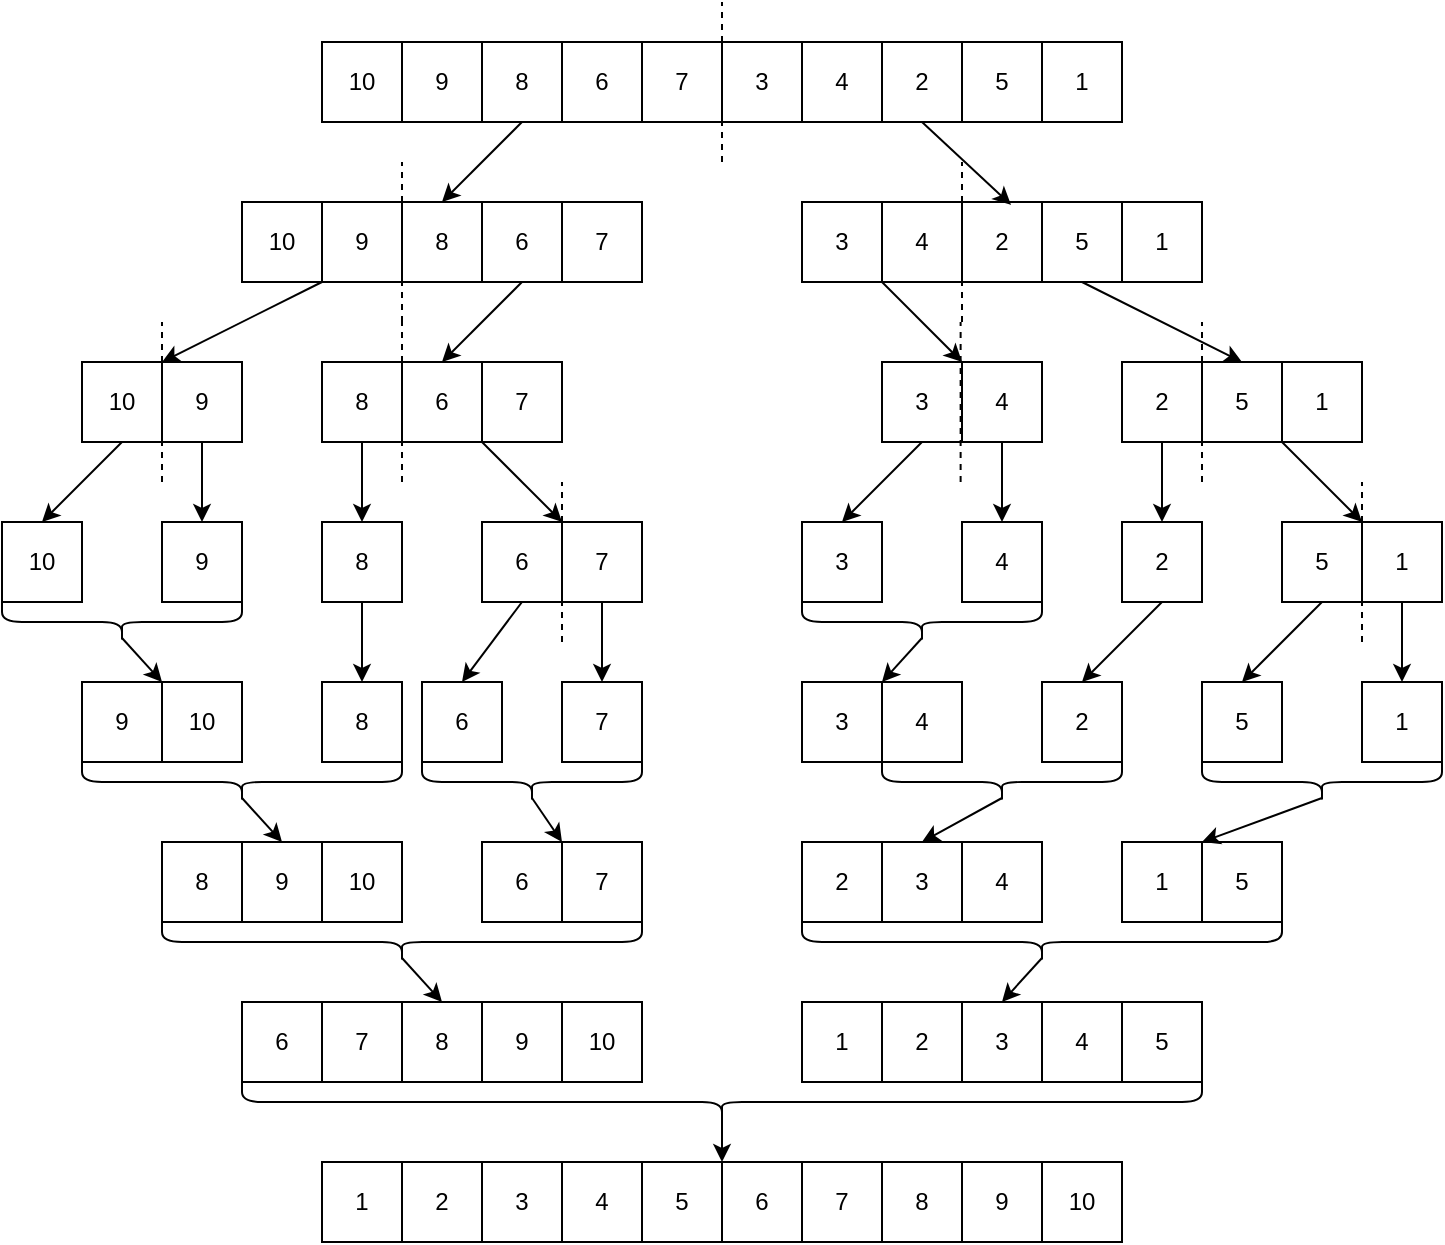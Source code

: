 <mxfile version="13.0.3" type="device"><diagram id="tzaGd4ZyYQ6SqZQi0PEr" name="Page-1"><mxGraphModel dx="981" dy="582" grid="1" gridSize="10" guides="1" tooltips="1" connect="1" arrows="1" fold="1" page="1" pageScale="1" pageWidth="827" pageHeight="1169" math="0" shadow="0"><root><mxCell id="0"/><mxCell id="1" parent="0"/><mxCell id="45eYmFGfq2rXtfIYIfGa-2" value="10" style="whiteSpace=wrap;html=1;aspect=fixed;" vertex="1" parent="1"><mxGeometry x="200" y="40" width="40" height="40" as="geometry"/></mxCell><mxCell id="45eYmFGfq2rXtfIYIfGa-3" value="9" style="whiteSpace=wrap;html=1;aspect=fixed;" vertex="1" parent="1"><mxGeometry x="240" y="40" width="40" height="40" as="geometry"/></mxCell><mxCell id="45eYmFGfq2rXtfIYIfGa-4" value="8" style="whiteSpace=wrap;html=1;aspect=fixed;" vertex="1" parent="1"><mxGeometry x="280" y="40" width="40" height="40" as="geometry"/></mxCell><mxCell id="45eYmFGfq2rXtfIYIfGa-5" value="6" style="whiteSpace=wrap;html=1;aspect=fixed;" vertex="1" parent="1"><mxGeometry x="320" y="40" width="40" height="40" as="geometry"/></mxCell><mxCell id="45eYmFGfq2rXtfIYIfGa-6" value="7" style="whiteSpace=wrap;html=1;aspect=fixed;" vertex="1" parent="1"><mxGeometry x="360" y="40" width="40" height="40" as="geometry"/></mxCell><mxCell id="45eYmFGfq2rXtfIYIfGa-7" value="3" style="whiteSpace=wrap;html=1;aspect=fixed;" vertex="1" parent="1"><mxGeometry x="400" y="40" width="40" height="40" as="geometry"/></mxCell><mxCell id="45eYmFGfq2rXtfIYIfGa-8" value="4" style="whiteSpace=wrap;html=1;aspect=fixed;" vertex="1" parent="1"><mxGeometry x="440" y="40" width="40" height="40" as="geometry"/></mxCell><mxCell id="45eYmFGfq2rXtfIYIfGa-9" value="2" style="whiteSpace=wrap;html=1;aspect=fixed;" vertex="1" parent="1"><mxGeometry x="480" y="40" width="40" height="40" as="geometry"/></mxCell><mxCell id="45eYmFGfq2rXtfIYIfGa-10" value="5" style="whiteSpace=wrap;html=1;aspect=fixed;" vertex="1" parent="1"><mxGeometry x="520" y="40" width="40" height="40" as="geometry"/></mxCell><mxCell id="45eYmFGfq2rXtfIYIfGa-11" value="1" style="whiteSpace=wrap;html=1;aspect=fixed;" vertex="1" parent="1"><mxGeometry x="560" y="40" width="40" height="40" as="geometry"/></mxCell><mxCell id="45eYmFGfq2rXtfIYIfGa-12" value="" style="endArrow=none;dashed=1;html=1;" edge="1" parent="1"><mxGeometry width="50" height="50" relative="1" as="geometry"><mxPoint x="400" y="100" as="sourcePoint"/><mxPoint x="400" y="20" as="targetPoint"/></mxGeometry></mxCell><mxCell id="45eYmFGfq2rXtfIYIfGa-13" value="10" style="whiteSpace=wrap;html=1;aspect=fixed;" vertex="1" parent="1"><mxGeometry x="160" y="120" width="40" height="40" as="geometry"/></mxCell><mxCell id="45eYmFGfq2rXtfIYIfGa-14" value="9" style="whiteSpace=wrap;html=1;aspect=fixed;" vertex="1" parent="1"><mxGeometry x="200" y="120" width="40" height="40" as="geometry"/></mxCell><mxCell id="45eYmFGfq2rXtfIYIfGa-15" value="8" style="whiteSpace=wrap;html=1;aspect=fixed;" vertex="1" parent="1"><mxGeometry x="240" y="120" width="40" height="40" as="geometry"/></mxCell><mxCell id="45eYmFGfq2rXtfIYIfGa-16" value="6" style="whiteSpace=wrap;html=1;aspect=fixed;" vertex="1" parent="1"><mxGeometry x="280" y="120" width="40" height="40" as="geometry"/></mxCell><mxCell id="45eYmFGfq2rXtfIYIfGa-17" value="7" style="whiteSpace=wrap;html=1;aspect=fixed;" vertex="1" parent="1"><mxGeometry x="320" y="120" width="40" height="40" as="geometry"/></mxCell><mxCell id="45eYmFGfq2rXtfIYIfGa-18" value="3" style="whiteSpace=wrap;html=1;aspect=fixed;" vertex="1" parent="1"><mxGeometry x="440" y="120" width="40" height="40" as="geometry"/></mxCell><mxCell id="45eYmFGfq2rXtfIYIfGa-19" value="4" style="whiteSpace=wrap;html=1;aspect=fixed;" vertex="1" parent="1"><mxGeometry x="480" y="120" width="40" height="40" as="geometry"/></mxCell><mxCell id="45eYmFGfq2rXtfIYIfGa-20" value="2" style="whiteSpace=wrap;html=1;aspect=fixed;" vertex="1" parent="1"><mxGeometry x="520" y="120" width="40" height="40" as="geometry"/></mxCell><mxCell id="45eYmFGfq2rXtfIYIfGa-21" value="5" style="whiteSpace=wrap;html=1;aspect=fixed;" vertex="1" parent="1"><mxGeometry x="560" y="120" width="40" height="40" as="geometry"/></mxCell><mxCell id="45eYmFGfq2rXtfIYIfGa-22" value="1" style="whiteSpace=wrap;html=1;aspect=fixed;" vertex="1" parent="1"><mxGeometry x="600" y="120" width="40" height="40" as="geometry"/></mxCell><mxCell id="45eYmFGfq2rXtfIYIfGa-25" value="" style="endArrow=classic;html=1;exitX=0.5;exitY=1;exitDx=0;exitDy=0;entryX=0.5;entryY=0;entryDx=0;entryDy=0;" edge="1" parent="1" source="45eYmFGfq2rXtfIYIfGa-4" target="45eYmFGfq2rXtfIYIfGa-15"><mxGeometry width="50" height="50" relative="1" as="geometry"><mxPoint x="390" y="260" as="sourcePoint"/><mxPoint x="440" y="210" as="targetPoint"/></mxGeometry></mxCell><mxCell id="45eYmFGfq2rXtfIYIfGa-26" value="" style="endArrow=classic;html=1;exitX=0.5;exitY=1;exitDx=0;exitDy=0;entryX=0.613;entryY=0.036;entryDx=0;entryDy=0;entryPerimeter=0;" edge="1" parent="1" source="45eYmFGfq2rXtfIYIfGa-9" target="45eYmFGfq2rXtfIYIfGa-20"><mxGeometry width="50" height="50" relative="1" as="geometry"><mxPoint x="310" y="90" as="sourcePoint"/><mxPoint x="270" y="130" as="targetPoint"/></mxGeometry></mxCell><mxCell id="45eYmFGfq2rXtfIYIfGa-27" value="" style="endArrow=none;dashed=1;html=1;" edge="1" parent="1"><mxGeometry width="50" height="50" relative="1" as="geometry"><mxPoint x="240" y="180" as="sourcePoint"/><mxPoint x="240" y="100" as="targetPoint"/></mxGeometry></mxCell><mxCell id="45eYmFGfq2rXtfIYIfGa-28" value="" style="endArrow=none;dashed=1;html=1;" edge="1" parent="1"><mxGeometry width="50" height="50" relative="1" as="geometry"><mxPoint x="520" y="180" as="sourcePoint"/><mxPoint x="520" y="100" as="targetPoint"/></mxGeometry></mxCell><mxCell id="45eYmFGfq2rXtfIYIfGa-29" value="10" style="whiteSpace=wrap;html=1;aspect=fixed;" vertex="1" parent="1"><mxGeometry x="80" y="200" width="40" height="40" as="geometry"/></mxCell><mxCell id="45eYmFGfq2rXtfIYIfGa-30" value="9" style="whiteSpace=wrap;html=1;aspect=fixed;" vertex="1" parent="1"><mxGeometry x="120" y="200" width="40" height="40" as="geometry"/></mxCell><mxCell id="45eYmFGfq2rXtfIYIfGa-31" value="8" style="whiteSpace=wrap;html=1;aspect=fixed;" vertex="1" parent="1"><mxGeometry x="200" y="200" width="40" height="40" as="geometry"/></mxCell><mxCell id="45eYmFGfq2rXtfIYIfGa-32" value="6" style="whiteSpace=wrap;html=1;aspect=fixed;" vertex="1" parent="1"><mxGeometry x="240" y="200" width="40" height="40" as="geometry"/></mxCell><mxCell id="45eYmFGfq2rXtfIYIfGa-33" value="7" style="whiteSpace=wrap;html=1;aspect=fixed;" vertex="1" parent="1"><mxGeometry x="280" y="200" width="40" height="40" as="geometry"/></mxCell><mxCell id="45eYmFGfq2rXtfIYIfGa-34" value="2" style="whiteSpace=wrap;html=1;aspect=fixed;" vertex="1" parent="1"><mxGeometry x="600" y="200" width="40" height="40" as="geometry"/></mxCell><mxCell id="45eYmFGfq2rXtfIYIfGa-35" value="5" style="whiteSpace=wrap;html=1;aspect=fixed;" vertex="1" parent="1"><mxGeometry x="640" y="200" width="40" height="40" as="geometry"/></mxCell><mxCell id="45eYmFGfq2rXtfIYIfGa-36" value="1" style="whiteSpace=wrap;html=1;aspect=fixed;" vertex="1" parent="1"><mxGeometry x="680" y="200" width="40" height="40" as="geometry"/></mxCell><mxCell id="45eYmFGfq2rXtfIYIfGa-37" value="3" style="whiteSpace=wrap;html=1;aspect=fixed;" vertex="1" parent="1"><mxGeometry x="480" y="200" width="40" height="40" as="geometry"/></mxCell><mxCell id="45eYmFGfq2rXtfIYIfGa-38" value="4" style="whiteSpace=wrap;html=1;aspect=fixed;" vertex="1" parent="1"><mxGeometry x="520" y="200" width="40" height="40" as="geometry"/></mxCell><mxCell id="45eYmFGfq2rXtfIYIfGa-39" value="" style="endArrow=classic;html=1;exitX=0;exitY=1;exitDx=0;exitDy=0;entryX=0;entryY=0;entryDx=0;entryDy=0;" edge="1" parent="1" source="45eYmFGfq2rXtfIYIfGa-14" target="45eYmFGfq2rXtfIYIfGa-30"><mxGeometry width="50" height="50" relative="1" as="geometry"><mxPoint x="310" y="90" as="sourcePoint"/><mxPoint x="270" y="130" as="targetPoint"/></mxGeometry></mxCell><mxCell id="45eYmFGfq2rXtfIYIfGa-40" value="" style="endArrow=classic;html=1;exitX=0.5;exitY=1;exitDx=0;exitDy=0;entryX=0.5;entryY=0;entryDx=0;entryDy=0;" edge="1" parent="1" source="45eYmFGfq2rXtfIYIfGa-16" target="45eYmFGfq2rXtfIYIfGa-32"><mxGeometry width="50" height="50" relative="1" as="geometry"><mxPoint x="320" y="100" as="sourcePoint"/><mxPoint x="280" y="140" as="targetPoint"/></mxGeometry></mxCell><mxCell id="45eYmFGfq2rXtfIYIfGa-41" value="" style="endArrow=classic;html=1;exitX=1;exitY=1;exitDx=0;exitDy=0;entryX=0;entryY=0;entryDx=0;entryDy=0;" edge="1" parent="1" source="45eYmFGfq2rXtfIYIfGa-18" target="45eYmFGfq2rXtfIYIfGa-38"><mxGeometry width="50" height="50" relative="1" as="geometry"><mxPoint x="330" y="110" as="sourcePoint"/><mxPoint x="290" y="150" as="targetPoint"/></mxGeometry></mxCell><mxCell id="45eYmFGfq2rXtfIYIfGa-42" value="" style="endArrow=classic;html=1;exitX=0.5;exitY=1;exitDx=0;exitDy=0;entryX=0.5;entryY=0;entryDx=0;entryDy=0;" edge="1" parent="1" source="45eYmFGfq2rXtfIYIfGa-21" target="45eYmFGfq2rXtfIYIfGa-35"><mxGeometry width="50" height="50" relative="1" as="geometry"><mxPoint x="340" y="120" as="sourcePoint"/><mxPoint x="300" y="160" as="targetPoint"/></mxGeometry></mxCell><mxCell id="45eYmFGfq2rXtfIYIfGa-43" value="" style="endArrow=none;dashed=1;html=1;" edge="1" parent="1"><mxGeometry width="50" height="50" relative="1" as="geometry"><mxPoint x="120" y="260.0" as="sourcePoint"/><mxPoint x="120" y="180" as="targetPoint"/></mxGeometry></mxCell><mxCell id="45eYmFGfq2rXtfIYIfGa-44" value="" style="endArrow=none;dashed=1;html=1;" edge="1" parent="1"><mxGeometry width="50" height="50" relative="1" as="geometry"><mxPoint x="240" y="260.0" as="sourcePoint"/><mxPoint x="240" y="180" as="targetPoint"/></mxGeometry></mxCell><mxCell id="45eYmFGfq2rXtfIYIfGa-45" value="" style="endArrow=none;dashed=1;html=1;" edge="1" parent="1"><mxGeometry width="50" height="50" relative="1" as="geometry"><mxPoint x="519.31" y="260.0" as="sourcePoint"/><mxPoint x="519.31" y="180" as="targetPoint"/></mxGeometry></mxCell><mxCell id="45eYmFGfq2rXtfIYIfGa-46" value="" style="endArrow=none;dashed=1;html=1;" edge="1" parent="1"><mxGeometry width="50" height="50" relative="1" as="geometry"><mxPoint x="640" y="260.0" as="sourcePoint"/><mxPoint x="640" y="180" as="targetPoint"/></mxGeometry></mxCell><mxCell id="45eYmFGfq2rXtfIYIfGa-47" value="10" style="whiteSpace=wrap;html=1;aspect=fixed;" vertex="1" parent="1"><mxGeometry x="40" y="280" width="40" height="40" as="geometry"/></mxCell><mxCell id="45eYmFGfq2rXtfIYIfGa-48" value="9" style="whiteSpace=wrap;html=1;aspect=fixed;" vertex="1" parent="1"><mxGeometry x="120" y="280" width="40" height="40" as="geometry"/></mxCell><mxCell id="45eYmFGfq2rXtfIYIfGa-49" value="8" style="whiteSpace=wrap;html=1;aspect=fixed;" vertex="1" parent="1"><mxGeometry x="200" y="280" width="40" height="40" as="geometry"/></mxCell><mxCell id="45eYmFGfq2rXtfIYIfGa-50" value="6" style="whiteSpace=wrap;html=1;aspect=fixed;" vertex="1" parent="1"><mxGeometry x="280" y="280" width="40" height="40" as="geometry"/></mxCell><mxCell id="45eYmFGfq2rXtfIYIfGa-51" value="7" style="whiteSpace=wrap;html=1;aspect=fixed;" vertex="1" parent="1"><mxGeometry x="320" y="280" width="40" height="40" as="geometry"/></mxCell><mxCell id="45eYmFGfq2rXtfIYIfGa-52" value="3" style="whiteSpace=wrap;html=1;aspect=fixed;" vertex="1" parent="1"><mxGeometry x="440" y="280" width="40" height="40" as="geometry"/></mxCell><mxCell id="45eYmFGfq2rXtfIYIfGa-53" value="4" style="whiteSpace=wrap;html=1;aspect=fixed;" vertex="1" parent="1"><mxGeometry x="520" y="280" width="40" height="40" as="geometry"/></mxCell><mxCell id="45eYmFGfq2rXtfIYIfGa-54" value="2" style="whiteSpace=wrap;html=1;aspect=fixed;" vertex="1" parent="1"><mxGeometry x="600" y="280" width="40" height="40" as="geometry"/></mxCell><mxCell id="45eYmFGfq2rXtfIYIfGa-55" value="5" style="whiteSpace=wrap;html=1;aspect=fixed;" vertex="1" parent="1"><mxGeometry x="680" y="280" width="40" height="40" as="geometry"/></mxCell><mxCell id="45eYmFGfq2rXtfIYIfGa-56" value="1" style="whiteSpace=wrap;html=1;aspect=fixed;" vertex="1" parent="1"><mxGeometry x="720" y="280" width="40" height="40" as="geometry"/></mxCell><mxCell id="45eYmFGfq2rXtfIYIfGa-57" value="" style="endArrow=classic;html=1;exitX=0.5;exitY=1;exitDx=0;exitDy=0;entryX=0.5;entryY=0;entryDx=0;entryDy=0;" edge="1" parent="1" source="45eYmFGfq2rXtfIYIfGa-29" target="45eYmFGfq2rXtfIYIfGa-47"><mxGeometry width="50" height="50" relative="1" as="geometry"><mxPoint x="210" y="170.0" as="sourcePoint"/><mxPoint x="130" y="210.0" as="targetPoint"/></mxGeometry></mxCell><mxCell id="45eYmFGfq2rXtfIYIfGa-58" value="" style="endArrow=classic;html=1;exitX=0.5;exitY=1;exitDx=0;exitDy=0;entryX=0.5;entryY=0;entryDx=0;entryDy=0;" edge="1" parent="1" source="45eYmFGfq2rXtfIYIfGa-30" target="45eYmFGfq2rXtfIYIfGa-48"><mxGeometry width="50" height="50" relative="1" as="geometry"><mxPoint x="110" y="250.0" as="sourcePoint"/><mxPoint x="70" y="290.0" as="targetPoint"/></mxGeometry></mxCell><mxCell id="45eYmFGfq2rXtfIYIfGa-59" value="" style="endArrow=classic;html=1;exitX=0.5;exitY=1;exitDx=0;exitDy=0;entryX=0.5;entryY=0;entryDx=0;entryDy=0;" edge="1" parent="1" source="45eYmFGfq2rXtfIYIfGa-31" target="45eYmFGfq2rXtfIYIfGa-49"><mxGeometry width="50" height="50" relative="1" as="geometry"><mxPoint x="120" y="260.0" as="sourcePoint"/><mxPoint x="80" y="300.0" as="targetPoint"/></mxGeometry></mxCell><mxCell id="45eYmFGfq2rXtfIYIfGa-60" value="" style="endArrow=classic;html=1;exitX=0;exitY=1;exitDx=0;exitDy=0;entryX=1;entryY=0;entryDx=0;entryDy=0;" edge="1" parent="1" source="45eYmFGfq2rXtfIYIfGa-33" target="45eYmFGfq2rXtfIYIfGa-50"><mxGeometry width="50" height="50" relative="1" as="geometry"><mxPoint x="130" y="270.0" as="sourcePoint"/><mxPoint x="90" y="310.0" as="targetPoint"/></mxGeometry></mxCell><mxCell id="45eYmFGfq2rXtfIYIfGa-61" value="" style="endArrow=classic;html=1;exitX=0.5;exitY=1;exitDx=0;exitDy=0;entryX=0.5;entryY=0;entryDx=0;entryDy=0;" edge="1" parent="1" source="45eYmFGfq2rXtfIYIfGa-37" target="45eYmFGfq2rXtfIYIfGa-52"><mxGeometry width="50" height="50" relative="1" as="geometry"><mxPoint x="140" y="280.0" as="sourcePoint"/><mxPoint x="100" y="320.0" as="targetPoint"/></mxGeometry></mxCell><mxCell id="45eYmFGfq2rXtfIYIfGa-62" value="" style="endArrow=classic;html=1;exitX=0.5;exitY=1;exitDx=0;exitDy=0;entryX=0.5;entryY=0;entryDx=0;entryDy=0;" edge="1" parent="1" source="45eYmFGfq2rXtfIYIfGa-38" target="45eYmFGfq2rXtfIYIfGa-53"><mxGeometry width="50" height="50" relative="1" as="geometry"><mxPoint x="510" y="250.0" as="sourcePoint"/><mxPoint x="510" y="290.0" as="targetPoint"/></mxGeometry></mxCell><mxCell id="45eYmFGfq2rXtfIYIfGa-63" value="" style="endArrow=classic;html=1;exitX=0.5;exitY=1;exitDx=0;exitDy=0;entryX=0.5;entryY=0;entryDx=0;entryDy=0;" edge="1" parent="1" source="45eYmFGfq2rXtfIYIfGa-34" target="45eYmFGfq2rXtfIYIfGa-54"><mxGeometry width="50" height="50" relative="1" as="geometry"><mxPoint x="520" y="260.0" as="sourcePoint"/><mxPoint x="520" y="300.0" as="targetPoint"/></mxGeometry></mxCell><mxCell id="45eYmFGfq2rXtfIYIfGa-64" value="" style="endArrow=classic;html=1;exitX=0;exitY=1;exitDx=0;exitDy=0;entryX=1;entryY=0;entryDx=0;entryDy=0;" edge="1" parent="1" source="45eYmFGfq2rXtfIYIfGa-36" target="45eYmFGfq2rXtfIYIfGa-55"><mxGeometry width="50" height="50" relative="1" as="geometry"><mxPoint x="530" y="270.0" as="sourcePoint"/><mxPoint x="530" y="310.0" as="targetPoint"/></mxGeometry></mxCell><mxCell id="45eYmFGfq2rXtfIYIfGa-65" value="9" style="whiteSpace=wrap;html=1;aspect=fixed;" vertex="1" parent="1"><mxGeometry x="80" y="360" width="40" height="40" as="geometry"/></mxCell><mxCell id="45eYmFGfq2rXtfIYIfGa-66" value="10" style="whiteSpace=wrap;html=1;aspect=fixed;" vertex="1" parent="1"><mxGeometry x="120" y="360" width="40" height="40" as="geometry"/></mxCell><mxCell id="45eYmFGfq2rXtfIYIfGa-67" value="" style="shape=curlyBracket;whiteSpace=wrap;html=1;rounded=1;rotation=-90;" vertex="1" parent="1"><mxGeometry x="90" y="270" width="20" height="120" as="geometry"/></mxCell><mxCell id="45eYmFGfq2rXtfIYIfGa-68" value="" style="endArrow=classic;html=1;exitX=0.1;exitY=0.5;exitDx=0;exitDy=0;entryX=1;entryY=0;entryDx=0;entryDy=0;exitPerimeter=0;" edge="1" parent="1" source="45eYmFGfq2rXtfIYIfGa-67" target="45eYmFGfq2rXtfIYIfGa-65"><mxGeometry width="50" height="50" relative="1" as="geometry"><mxPoint x="110" y="250.0" as="sourcePoint"/><mxPoint x="70" y="290.0" as="targetPoint"/></mxGeometry></mxCell><mxCell id="45eYmFGfq2rXtfIYIfGa-69" value="8" style="whiteSpace=wrap;html=1;aspect=fixed;" vertex="1" parent="1"><mxGeometry x="200" y="360" width="40" height="40" as="geometry"/></mxCell><mxCell id="45eYmFGfq2rXtfIYIfGa-70" value="" style="endArrow=classic;html=1;exitX=0.5;exitY=1;exitDx=0;exitDy=0;entryX=0.5;entryY=0;entryDx=0;entryDy=0;" edge="1" parent="1" source="45eYmFGfq2rXtfIYIfGa-49" target="45eYmFGfq2rXtfIYIfGa-69"><mxGeometry width="50" height="50" relative="1" as="geometry"><mxPoint x="210" y="330.0" as="sourcePoint"/><mxPoint x="210" y="370.0" as="targetPoint"/></mxGeometry></mxCell><mxCell id="45eYmFGfq2rXtfIYIfGa-71" value="" style="endArrow=none;dashed=1;html=1;" edge="1" parent="1"><mxGeometry width="50" height="50" relative="1" as="geometry"><mxPoint x="320" y="340.0" as="sourcePoint"/><mxPoint x="320" y="260.0" as="targetPoint"/></mxGeometry></mxCell><mxCell id="45eYmFGfq2rXtfIYIfGa-72" value="6" style="whiteSpace=wrap;html=1;aspect=fixed;" vertex="1" parent="1"><mxGeometry x="250" y="360" width="40" height="40" as="geometry"/></mxCell><mxCell id="45eYmFGfq2rXtfIYIfGa-73" value="7" style="whiteSpace=wrap;html=1;aspect=fixed;" vertex="1" parent="1"><mxGeometry x="320" y="360" width="40" height="40" as="geometry"/></mxCell><mxCell id="45eYmFGfq2rXtfIYIfGa-74" value="" style="endArrow=classic;html=1;exitX=0.5;exitY=1;exitDx=0;exitDy=0;entryX=0.5;entryY=0;entryDx=0;entryDy=0;" edge="1" parent="1" source="45eYmFGfq2rXtfIYIfGa-50" target="45eYmFGfq2rXtfIYIfGa-72"><mxGeometry width="50" height="50" relative="1" as="geometry"><mxPoint x="290" y="250.0" as="sourcePoint"/><mxPoint x="330" y="290.0" as="targetPoint"/></mxGeometry></mxCell><mxCell id="45eYmFGfq2rXtfIYIfGa-75" value="" style="endArrow=classic;html=1;exitX=0.5;exitY=1;exitDx=0;exitDy=0;entryX=0.5;entryY=0;entryDx=0;entryDy=0;" edge="1" parent="1" source="45eYmFGfq2rXtfIYIfGa-51" target="45eYmFGfq2rXtfIYIfGa-73"><mxGeometry width="50" height="50" relative="1" as="geometry"><mxPoint x="310" y="330.0" as="sourcePoint"/><mxPoint x="280" y="370.0" as="targetPoint"/></mxGeometry></mxCell><mxCell id="45eYmFGfq2rXtfIYIfGa-76" value="" style="endArrow=none;dashed=1;html=1;" edge="1" parent="1"><mxGeometry width="50" height="50" relative="1" as="geometry"><mxPoint x="720" y="340.0" as="sourcePoint"/><mxPoint x="720" y="260.0" as="targetPoint"/></mxGeometry></mxCell><mxCell id="45eYmFGfq2rXtfIYIfGa-77" value="" style="shape=curlyBracket;whiteSpace=wrap;html=1;rounded=1;rotation=-90;" vertex="1" parent="1"><mxGeometry x="150" y="330" width="20" height="160" as="geometry"/></mxCell><mxCell id="45eYmFGfq2rXtfIYIfGa-78" value="8" style="whiteSpace=wrap;html=1;aspect=fixed;" vertex="1" parent="1"><mxGeometry x="120" y="440" width="40" height="40" as="geometry"/></mxCell><mxCell id="45eYmFGfq2rXtfIYIfGa-79" value="9" style="whiteSpace=wrap;html=1;aspect=fixed;" vertex="1" parent="1"><mxGeometry x="160" y="440" width="40" height="40" as="geometry"/></mxCell><mxCell id="45eYmFGfq2rXtfIYIfGa-81" value="10" style="whiteSpace=wrap;html=1;aspect=fixed;" vertex="1" parent="1"><mxGeometry x="200" y="440" width="40" height="40" as="geometry"/></mxCell><mxCell id="45eYmFGfq2rXtfIYIfGa-82" value="" style="shape=curlyBracket;whiteSpace=wrap;html=1;rounded=1;rotation=-90;" vertex="1" parent="1"><mxGeometry x="295" y="355" width="20" height="110" as="geometry"/></mxCell><mxCell id="45eYmFGfq2rXtfIYIfGa-83" value="6" style="whiteSpace=wrap;html=1;aspect=fixed;" vertex="1" parent="1"><mxGeometry x="280" y="440" width="40" height="40" as="geometry"/></mxCell><mxCell id="45eYmFGfq2rXtfIYIfGa-84" value="7" style="whiteSpace=wrap;html=1;aspect=fixed;" vertex="1" parent="1"><mxGeometry x="320" y="440" width="40" height="40" as="geometry"/></mxCell><mxCell id="45eYmFGfq2rXtfIYIfGa-85" value="" style="endArrow=classic;html=1;exitX=0.1;exitY=0.5;exitDx=0;exitDy=0;entryX=0.5;entryY=0;entryDx=0;entryDy=0;exitPerimeter=0;" edge="1" parent="1" source="45eYmFGfq2rXtfIYIfGa-77" target="45eYmFGfq2rXtfIYIfGa-79"><mxGeometry width="50" height="50" relative="1" as="geometry"><mxPoint x="110" y="348.0" as="sourcePoint"/><mxPoint x="130" y="410.0" as="targetPoint"/></mxGeometry></mxCell><mxCell id="45eYmFGfq2rXtfIYIfGa-86" value="" style="endArrow=classic;html=1;exitX=0.1;exitY=0.5;exitDx=0;exitDy=0;entryX=1;entryY=0;entryDx=0;entryDy=0;exitPerimeter=0;" edge="1" parent="1" source="45eYmFGfq2rXtfIYIfGa-82" target="45eYmFGfq2rXtfIYIfGa-83"><mxGeometry width="50" height="50" relative="1" as="geometry"><mxPoint x="170" y="468.0" as="sourcePoint"/><mxPoint x="190" y="530" as="targetPoint"/></mxGeometry></mxCell><mxCell id="45eYmFGfq2rXtfIYIfGa-87" value="" style="shape=curlyBracket;whiteSpace=wrap;html=1;rounded=1;rotation=-90;" vertex="1" parent="1"><mxGeometry x="230" y="370" width="20" height="240" as="geometry"/></mxCell><mxCell id="45eYmFGfq2rXtfIYIfGa-88" value="6" style="whiteSpace=wrap;html=1;aspect=fixed;" vertex="1" parent="1"><mxGeometry x="160" y="520" width="40" height="40" as="geometry"/></mxCell><mxCell id="45eYmFGfq2rXtfIYIfGa-89" value="7" style="whiteSpace=wrap;html=1;aspect=fixed;" vertex="1" parent="1"><mxGeometry x="200" y="520" width="40" height="40" as="geometry"/></mxCell><mxCell id="45eYmFGfq2rXtfIYIfGa-90" value="8" style="whiteSpace=wrap;html=1;aspect=fixed;" vertex="1" parent="1"><mxGeometry x="240" y="520" width="40" height="40" as="geometry"/></mxCell><mxCell id="45eYmFGfq2rXtfIYIfGa-91" value="9" style="whiteSpace=wrap;html=1;aspect=fixed;" vertex="1" parent="1"><mxGeometry x="280" y="520" width="40" height="40" as="geometry"/></mxCell><mxCell id="45eYmFGfq2rXtfIYIfGa-92" value="10" style="whiteSpace=wrap;html=1;aspect=fixed;" vertex="1" parent="1"><mxGeometry x="320" y="520" width="40" height="40" as="geometry"/></mxCell><mxCell id="45eYmFGfq2rXtfIYIfGa-93" value="" style="endArrow=classic;html=1;exitX=0.1;exitY=0.5;exitDx=0;exitDy=0;entryX=0.5;entryY=0;entryDx=0;entryDy=0;exitPerimeter=0;" edge="1" parent="1" source="45eYmFGfq2rXtfIYIfGa-87" target="45eYmFGfq2rXtfIYIfGa-90"><mxGeometry width="50" height="50" relative="1" as="geometry"><mxPoint x="170" y="428.0" as="sourcePoint"/><mxPoint x="190" y="450.0" as="targetPoint"/></mxGeometry></mxCell><mxCell id="45eYmFGfq2rXtfIYIfGa-94" value="1" style="whiteSpace=wrap;html=1;aspect=fixed;" vertex="1" parent="1"><mxGeometry x="720" y="360" width="40" height="40" as="geometry"/></mxCell><mxCell id="45eYmFGfq2rXtfIYIfGa-95" value="5" style="whiteSpace=wrap;html=1;aspect=fixed;" vertex="1" parent="1"><mxGeometry x="640" y="360" width="40" height="40" as="geometry"/></mxCell><mxCell id="45eYmFGfq2rXtfIYIfGa-96" value="" style="endArrow=classic;html=1;exitX=0.5;exitY=1;exitDx=0;exitDy=0;entryX=0.5;entryY=0;entryDx=0;entryDy=0;" edge="1" parent="1" source="45eYmFGfq2rXtfIYIfGa-56" target="45eYmFGfq2rXtfIYIfGa-94"><mxGeometry width="50" height="50" relative="1" as="geometry"><mxPoint x="690" y="250.0" as="sourcePoint"/><mxPoint x="770" y="290.0" as="targetPoint"/></mxGeometry></mxCell><mxCell id="45eYmFGfq2rXtfIYIfGa-97" value="" style="endArrow=classic;html=1;exitX=0.5;exitY=1;exitDx=0;exitDy=0;entryX=0.5;entryY=0;entryDx=0;entryDy=0;" edge="1" parent="1" source="45eYmFGfq2rXtfIYIfGa-55" target="45eYmFGfq2rXtfIYIfGa-95"><mxGeometry width="50" height="50" relative="1" as="geometry"><mxPoint x="790" y="330.0" as="sourcePoint"/><mxPoint x="790" y="370.0" as="targetPoint"/></mxGeometry></mxCell><mxCell id="45eYmFGfq2rXtfIYIfGa-98" value="" style="shape=curlyBracket;whiteSpace=wrap;html=1;rounded=1;rotation=-90;" vertex="1" parent="1"><mxGeometry x="490" y="270" width="20" height="120" as="geometry"/></mxCell><mxCell id="45eYmFGfq2rXtfIYIfGa-99" value="3" style="whiteSpace=wrap;html=1;aspect=fixed;" vertex="1" parent="1"><mxGeometry x="440" y="360" width="40" height="40" as="geometry"/></mxCell><mxCell id="45eYmFGfq2rXtfIYIfGa-100" value="4" style="whiteSpace=wrap;html=1;aspect=fixed;" vertex="1" parent="1"><mxGeometry x="480" y="360" width="40" height="40" as="geometry"/></mxCell><mxCell id="45eYmFGfq2rXtfIYIfGa-101" value="" style="endArrow=classic;html=1;exitX=0.1;exitY=0.5;exitDx=0;exitDy=0;entryX=0;entryY=0;entryDx=0;entryDy=0;exitPerimeter=0;" edge="1" parent="1" source="45eYmFGfq2rXtfIYIfGa-98" target="45eYmFGfq2rXtfIYIfGa-100"><mxGeometry width="50" height="50" relative="1" as="geometry"><mxPoint x="510" y="250.0" as="sourcePoint"/><mxPoint x="470" y="290.0" as="targetPoint"/></mxGeometry></mxCell><mxCell id="45eYmFGfq2rXtfIYIfGa-102" value="2" style="whiteSpace=wrap;html=1;aspect=fixed;" vertex="1" parent="1"><mxGeometry x="560" y="360" width="40" height="40" as="geometry"/></mxCell><mxCell id="45eYmFGfq2rXtfIYIfGa-103" value="" style="endArrow=classic;html=1;exitX=0.5;exitY=1;exitDx=0;exitDy=0;entryX=0.5;entryY=0;entryDx=0;entryDy=0;" edge="1" parent="1" source="45eYmFGfq2rXtfIYIfGa-54" target="45eYmFGfq2rXtfIYIfGa-102"><mxGeometry width="50" height="50" relative="1" as="geometry"><mxPoint x="630" y="250.0" as="sourcePoint"/><mxPoint x="630" y="290.0" as="targetPoint"/></mxGeometry></mxCell><mxCell id="45eYmFGfq2rXtfIYIfGa-104" value="" style="shape=curlyBracket;whiteSpace=wrap;html=1;rounded=1;rotation=-90;" vertex="1" parent="1"><mxGeometry x="530" y="350" width="20" height="120" as="geometry"/></mxCell><mxCell id="45eYmFGfq2rXtfIYIfGa-105" value="2" style="whiteSpace=wrap;html=1;aspect=fixed;" vertex="1" parent="1"><mxGeometry x="440" y="440" width="40" height="40" as="geometry"/></mxCell><mxCell id="45eYmFGfq2rXtfIYIfGa-106" value="3" style="whiteSpace=wrap;html=1;aspect=fixed;" vertex="1" parent="1"><mxGeometry x="480" y="440" width="40" height="40" as="geometry"/></mxCell><mxCell id="45eYmFGfq2rXtfIYIfGa-107" value="4" style="whiteSpace=wrap;html=1;aspect=fixed;" vertex="1" parent="1"><mxGeometry x="520" y="440" width="40" height="40" as="geometry"/></mxCell><mxCell id="45eYmFGfq2rXtfIYIfGa-108" value="" style="shape=curlyBracket;whiteSpace=wrap;html=1;rounded=1;rotation=-90;" vertex="1" parent="1"><mxGeometry x="690" y="350" width="20" height="120" as="geometry"/></mxCell><mxCell id="45eYmFGfq2rXtfIYIfGa-109" value="" style="endArrow=classic;html=1;exitX=0.1;exitY=0.5;exitDx=0;exitDy=0;entryX=0.5;entryY=0;entryDx=0;entryDy=0;exitPerimeter=0;" edge="1" parent="1" source="45eYmFGfq2rXtfIYIfGa-104" target="45eYmFGfq2rXtfIYIfGa-106"><mxGeometry width="50" height="50" relative="1" as="geometry"><mxPoint x="630" y="330.0" as="sourcePoint"/><mxPoint x="630" y="370.0" as="targetPoint"/></mxGeometry></mxCell><mxCell id="45eYmFGfq2rXtfIYIfGa-110" value="1" style="whiteSpace=wrap;html=1;aspect=fixed;" vertex="1" parent="1"><mxGeometry x="600" y="440" width="40" height="40" as="geometry"/></mxCell><mxCell id="45eYmFGfq2rXtfIYIfGa-111" value="5" style="whiteSpace=wrap;html=1;aspect=fixed;" vertex="1" parent="1"><mxGeometry x="640" y="440" width="40" height="40" as="geometry"/></mxCell><mxCell id="45eYmFGfq2rXtfIYIfGa-112" value="" style="endArrow=classic;html=1;exitX=0.1;exitY=0.5;exitDx=0;exitDy=0;entryX=0;entryY=0;entryDx=0;entryDy=0;exitPerimeter=0;" edge="1" parent="1" source="45eYmFGfq2rXtfIYIfGa-108" target="45eYmFGfq2rXtfIYIfGa-111"><mxGeometry width="50" height="50" relative="1" as="geometry"><mxPoint x="710" y="330.0" as="sourcePoint"/><mxPoint x="670" y="370.0" as="targetPoint"/></mxGeometry></mxCell><mxCell id="45eYmFGfq2rXtfIYIfGa-113" value="1" style="whiteSpace=wrap;html=1;aspect=fixed;" vertex="1" parent="1"><mxGeometry x="440" y="520" width="40" height="40" as="geometry"/></mxCell><mxCell id="45eYmFGfq2rXtfIYIfGa-114" value="2" style="whiteSpace=wrap;html=1;aspect=fixed;" vertex="1" parent="1"><mxGeometry x="480" y="520" width="40" height="40" as="geometry"/></mxCell><mxCell id="45eYmFGfq2rXtfIYIfGa-115" value="3" style="whiteSpace=wrap;html=1;aspect=fixed;" vertex="1" parent="1"><mxGeometry x="520" y="520" width="40" height="40" as="geometry"/></mxCell><mxCell id="45eYmFGfq2rXtfIYIfGa-116" value="4" style="whiteSpace=wrap;html=1;aspect=fixed;" vertex="1" parent="1"><mxGeometry x="560" y="520" width="40" height="40" as="geometry"/></mxCell><mxCell id="45eYmFGfq2rXtfIYIfGa-117" value="5" style="whiteSpace=wrap;html=1;aspect=fixed;" vertex="1" parent="1"><mxGeometry x="600" y="520" width="40" height="40" as="geometry"/></mxCell><mxCell id="45eYmFGfq2rXtfIYIfGa-118" value="" style="shape=curlyBracket;whiteSpace=wrap;html=1;rounded=1;rotation=-90;" vertex="1" parent="1"><mxGeometry x="550" y="370" width="20" height="240" as="geometry"/></mxCell><mxCell id="45eYmFGfq2rXtfIYIfGa-119" value="" style="endArrow=classic;html=1;exitX=0.1;exitY=0.5;exitDx=0;exitDy=0;entryX=0.5;entryY=0;entryDx=0;entryDy=0;exitPerimeter=0;" edge="1" parent="1" source="45eYmFGfq2rXtfIYIfGa-118" target="45eYmFGfq2rXtfIYIfGa-115"><mxGeometry width="50" height="50" relative="1" as="geometry"><mxPoint x="550" y="428.0" as="sourcePoint"/><mxPoint x="510" y="450.0" as="targetPoint"/></mxGeometry></mxCell><mxCell id="45eYmFGfq2rXtfIYIfGa-120" value="" style="shape=curlyBracket;whiteSpace=wrap;html=1;rounded=1;rotation=-90;" vertex="1" parent="1"><mxGeometry x="390" y="330" width="20" height="480" as="geometry"/></mxCell><mxCell id="45eYmFGfq2rXtfIYIfGa-121" value="1" style="whiteSpace=wrap;html=1;aspect=fixed;" vertex="1" parent="1"><mxGeometry x="200" y="600" width="40" height="40" as="geometry"/></mxCell><mxCell id="45eYmFGfq2rXtfIYIfGa-122" value="2" style="whiteSpace=wrap;html=1;aspect=fixed;" vertex="1" parent="1"><mxGeometry x="240" y="600" width="40" height="40" as="geometry"/></mxCell><mxCell id="45eYmFGfq2rXtfIYIfGa-123" value="3" style="whiteSpace=wrap;html=1;aspect=fixed;" vertex="1" parent="1"><mxGeometry x="280" y="600" width="40" height="40" as="geometry"/></mxCell><mxCell id="45eYmFGfq2rXtfIYIfGa-124" value="4" style="whiteSpace=wrap;html=1;aspect=fixed;" vertex="1" parent="1"><mxGeometry x="320" y="600" width="40" height="40" as="geometry"/></mxCell><mxCell id="45eYmFGfq2rXtfIYIfGa-125" value="5" style="whiteSpace=wrap;html=1;aspect=fixed;" vertex="1" parent="1"><mxGeometry x="360" y="600" width="40" height="40" as="geometry"/></mxCell><mxCell id="45eYmFGfq2rXtfIYIfGa-126" value="6" style="whiteSpace=wrap;html=1;aspect=fixed;" vertex="1" parent="1"><mxGeometry x="400" y="600" width="40" height="40" as="geometry"/></mxCell><mxCell id="45eYmFGfq2rXtfIYIfGa-127" value="7" style="whiteSpace=wrap;html=1;aspect=fixed;" vertex="1" parent="1"><mxGeometry x="440" y="600" width="40" height="40" as="geometry"/></mxCell><mxCell id="45eYmFGfq2rXtfIYIfGa-128" value="8" style="whiteSpace=wrap;html=1;aspect=fixed;" vertex="1" parent="1"><mxGeometry x="480" y="600" width="40" height="40" as="geometry"/></mxCell><mxCell id="45eYmFGfq2rXtfIYIfGa-129" value="9" style="whiteSpace=wrap;html=1;aspect=fixed;" vertex="1" parent="1"><mxGeometry x="520" y="600" width="40" height="40" as="geometry"/></mxCell><mxCell id="45eYmFGfq2rXtfIYIfGa-130" value="10" style="whiteSpace=wrap;html=1;aspect=fixed;" vertex="1" parent="1"><mxGeometry x="560" y="600" width="40" height="40" as="geometry"/></mxCell><mxCell id="45eYmFGfq2rXtfIYIfGa-131" value="" style="endArrow=classic;html=1;exitX=0.1;exitY=0.5;exitDx=0;exitDy=0;entryX=0;entryY=0;entryDx=0;entryDy=0;exitPerimeter=0;" edge="1" parent="1" source="45eYmFGfq2rXtfIYIfGa-120" target="45eYmFGfq2rXtfIYIfGa-126"><mxGeometry width="50" height="50" relative="1" as="geometry"><mxPoint x="570" y="508.0" as="sourcePoint"/><mxPoint x="550" y="530" as="targetPoint"/></mxGeometry></mxCell></root></mxGraphModel></diagram></mxfile>